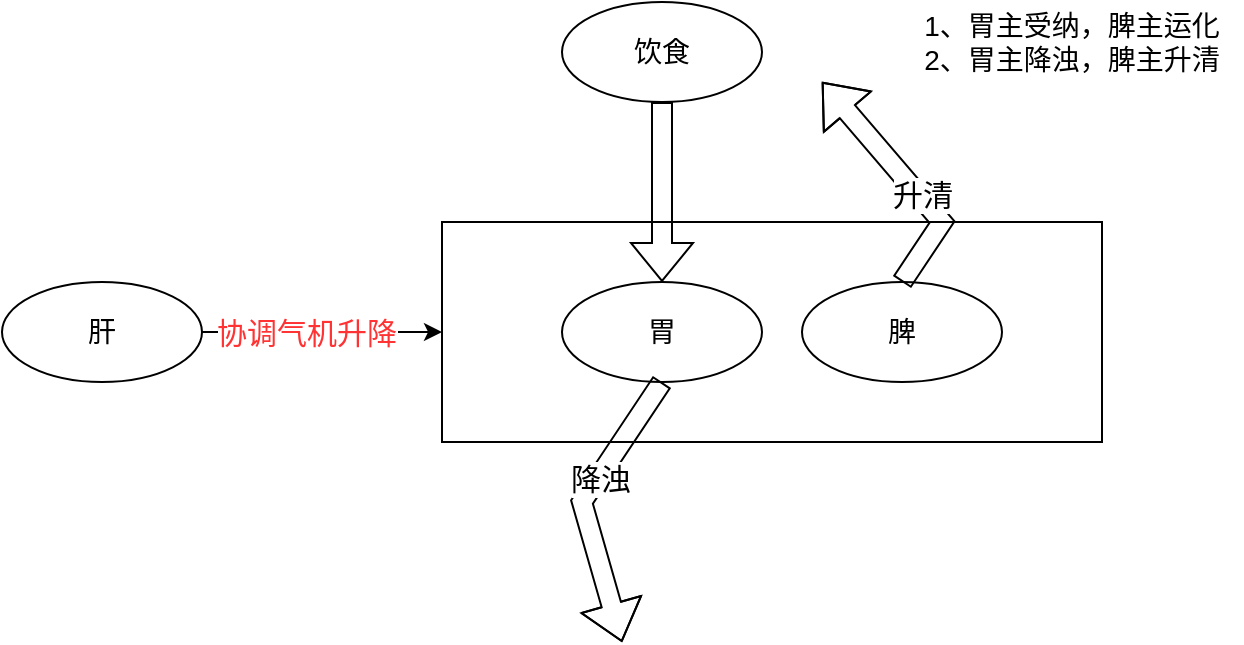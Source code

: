 <mxfile version="22.1.16" type="github">
  <diagram name="第 1 页" id="e5nT0eJJbsJMDa9VYoj3">
    <mxGraphModel dx="1050" dy="557" grid="1" gridSize="10" guides="1" tooltips="1" connect="1" arrows="1" fold="1" page="1" pageScale="1" pageWidth="827" pageHeight="1169" math="0" shadow="0">
      <root>
        <mxCell id="0" />
        <mxCell id="1" parent="0" />
        <mxCell id="2lriUHaFM1LSnirkUohK-13" value="" style="rounded=0;whiteSpace=wrap;html=1;" vertex="1" parent="1">
          <mxGeometry x="280" y="190" width="330" height="110" as="geometry" />
        </mxCell>
        <mxCell id="2lriUHaFM1LSnirkUohK-1" value="脾" style="ellipse;whiteSpace=wrap;html=1;fontSize=14;" vertex="1" parent="1">
          <mxGeometry x="460" y="220" width="100" height="50" as="geometry" />
        </mxCell>
        <mxCell id="2lriUHaFM1LSnirkUohK-2" value="胃" style="ellipse;whiteSpace=wrap;html=1;fontSize=14;" vertex="1" parent="1">
          <mxGeometry x="340" y="220" width="100" height="50" as="geometry" />
        </mxCell>
        <mxCell id="2lriUHaFM1LSnirkUohK-8" value="" style="shape=flexArrow;endArrow=classic;html=1;rounded=0;exitX=0.5;exitY=0;exitDx=0;exitDy=0;" edge="1" parent="1" source="2lriUHaFM1LSnirkUohK-1">
          <mxGeometry width="50" height="50" relative="1" as="geometry">
            <mxPoint x="509.5" y="210" as="sourcePoint" />
            <mxPoint x="470" y="120" as="targetPoint" />
            <Array as="points">
              <mxPoint x="530" y="190" />
            </Array>
          </mxGeometry>
        </mxCell>
        <mxCell id="2lriUHaFM1LSnirkUohK-10" value="升清" style="edgeLabel;html=1;align=center;verticalAlign=middle;resizable=0;points=[];fontSize=15;" vertex="1" connectable="0" parent="2lriUHaFM1LSnirkUohK-8">
          <mxGeometry x="-0.169" y="-1" relative="1" as="geometry">
            <mxPoint as="offset" />
          </mxGeometry>
        </mxCell>
        <mxCell id="2lriUHaFM1LSnirkUohK-9" value="" style="shape=flexArrow;endArrow=classic;html=1;rounded=0;exitX=0.5;exitY=1;exitDx=0;exitDy=0;" edge="1" parent="1" source="2lriUHaFM1LSnirkUohK-2">
          <mxGeometry width="50" height="50" relative="1" as="geometry">
            <mxPoint x="360" y="280" as="sourcePoint" />
            <mxPoint x="370" y="400" as="targetPoint" />
            <Array as="points">
              <mxPoint x="350" y="330" />
            </Array>
          </mxGeometry>
        </mxCell>
        <mxCell id="2lriUHaFM1LSnirkUohK-11" value="降浊" style="edgeLabel;html=1;align=center;verticalAlign=middle;resizable=0;points=[];fontSize=15;" vertex="1" connectable="0" parent="2lriUHaFM1LSnirkUohK-9">
          <mxGeometry x="-0.21" y="1" relative="1" as="geometry">
            <mxPoint as="offset" />
          </mxGeometry>
        </mxCell>
        <mxCell id="2lriUHaFM1LSnirkUohK-12" value="肝" style="ellipse;whiteSpace=wrap;html=1;fontSize=14;" vertex="1" parent="1">
          <mxGeometry x="60" y="220" width="100" height="50" as="geometry" />
        </mxCell>
        <mxCell id="2lriUHaFM1LSnirkUohK-16" value="饮食" style="ellipse;whiteSpace=wrap;html=1;fontSize=14;" vertex="1" parent="1">
          <mxGeometry x="340" y="80" width="100" height="50" as="geometry" />
        </mxCell>
        <mxCell id="2lriUHaFM1LSnirkUohK-18" value="" style="shape=flexArrow;endArrow=classic;html=1;rounded=0;exitX=0.5;exitY=1;exitDx=0;exitDy=0;entryX=0.5;entryY=0;entryDx=0;entryDy=0;" edge="1" parent="1" source="2lriUHaFM1LSnirkUohK-16" target="2lriUHaFM1LSnirkUohK-2">
          <mxGeometry width="50" height="50" relative="1" as="geometry">
            <mxPoint x="390" y="90" as="sourcePoint" />
            <mxPoint x="440" y="40" as="targetPoint" />
          </mxGeometry>
        </mxCell>
        <mxCell id="2lriUHaFM1LSnirkUohK-22" value="" style="endArrow=classic;html=1;rounded=0;entryX=0;entryY=0.5;entryDx=0;entryDy=0;exitX=1;exitY=0.5;exitDx=0;exitDy=0;" edge="1" parent="1" source="2lriUHaFM1LSnirkUohK-12" target="2lriUHaFM1LSnirkUohK-13">
          <mxGeometry width="50" height="50" relative="1" as="geometry">
            <mxPoint x="180" y="250" as="sourcePoint" />
            <mxPoint x="230" y="200" as="targetPoint" />
          </mxGeometry>
        </mxCell>
        <mxCell id="2lriUHaFM1LSnirkUohK-23" value="协调气机升降" style="edgeLabel;html=1;align=center;verticalAlign=middle;resizable=0;points=[];fontSize=15;fontColor=#FF3333;" vertex="1" connectable="0" parent="2lriUHaFM1LSnirkUohK-22">
          <mxGeometry x="-0.144" relative="1" as="geometry">
            <mxPoint as="offset" />
          </mxGeometry>
        </mxCell>
        <mxCell id="2lriUHaFM1LSnirkUohK-24" value="1、胃主受纳，脾主运化&lt;br style=&quot;font-size: 14px;&quot;&gt;2、胃主降浊，脾主升清" style="text;html=1;strokeColor=none;fillColor=none;align=center;verticalAlign=middle;whiteSpace=wrap;rounded=0;fontSize=14;" vertex="1" parent="1">
          <mxGeometry x="510" y="80" width="170" height="40" as="geometry" />
        </mxCell>
      </root>
    </mxGraphModel>
  </diagram>
</mxfile>
